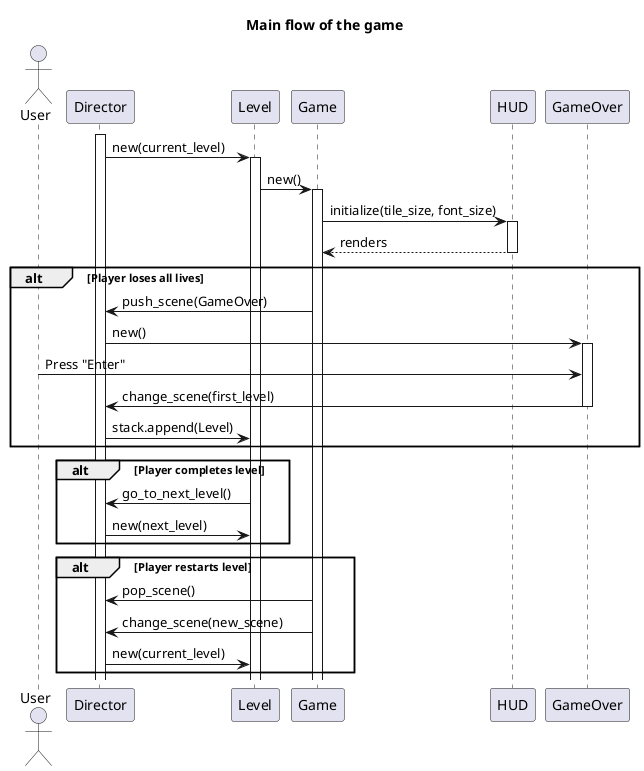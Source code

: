 @startuml Main Flow Game Sequence Diagram

title Main flow of the game 

actor User
participant Director
participant Level
participant Game
participant HUD
participant GameOver

activate Director
Director -> Level: new(current_level)
activate Level
Level -> Game : new()
activate Game
Game -> HUD : initialize(tile_size, font_size)
activate HUD
HUD --> Game : renders
deactivate HUD

alt Player loses all lives
    Game -> Director : push_scene(GameOver)
    Director -> GameOver : new()
    activate GameOver
    User -> GameOver : Press "Enter"
    GameOver -> Director : change_scene(first_level)
    deactivate GameOver
    Director -> Level : stack.append(Level)
end

alt Player completes level
    Level -> Director : go_to_next_level()
    Director -> Level : new(next_level)
end

alt Player restarts level
    Game -> Director : pop_scene()
    Game -> Director : change_scene(new_scene)
    Director -> Level : new(current_level)
end

@enduml